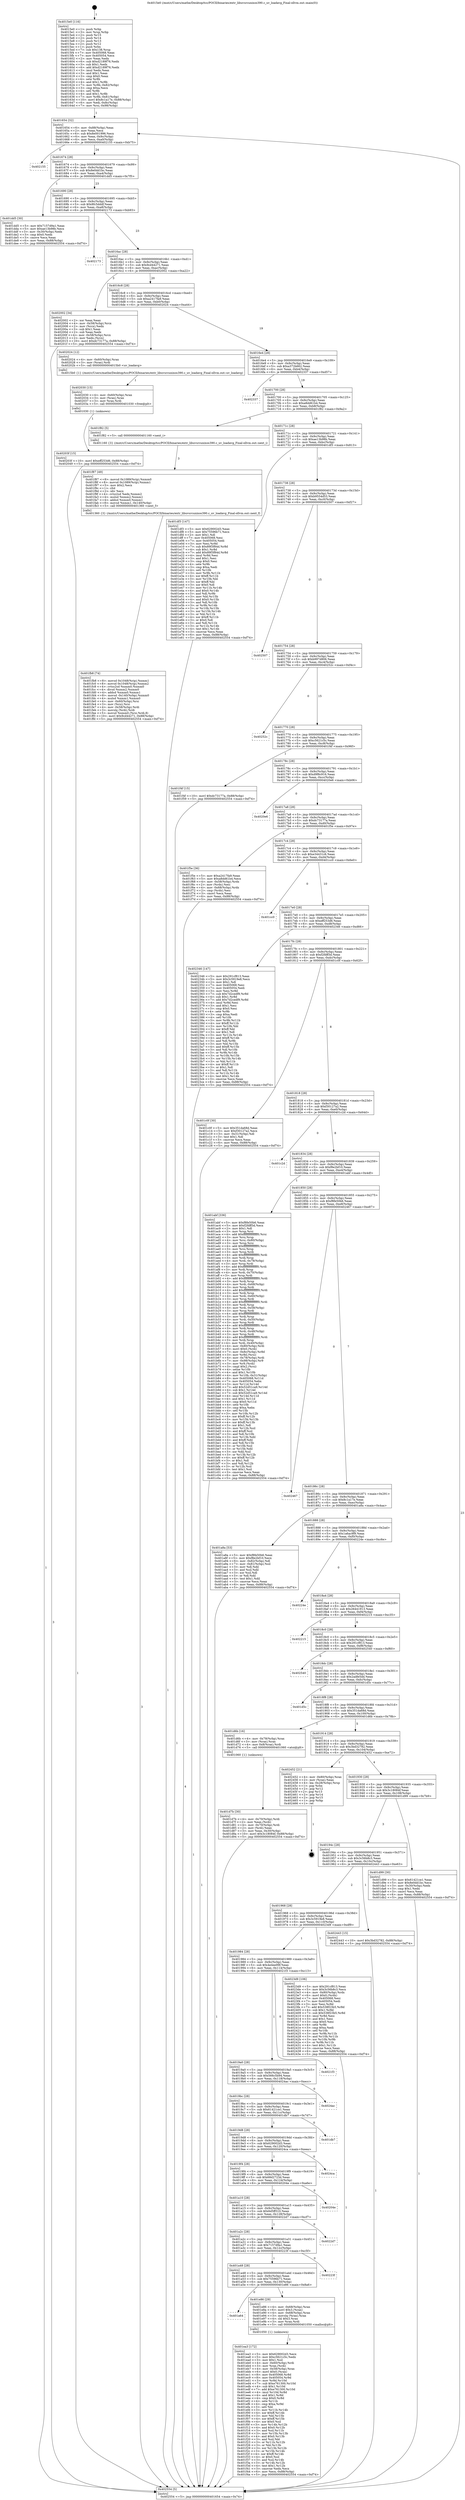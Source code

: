digraph "0x4015e0" {
  label = "0x4015e0 (/mnt/c/Users/mathe/Desktop/tcc/POCII/binaries/extr_libuvsrcunixos390.c_uv_loadavg_Final-ollvm.out::main(0))"
  labelloc = "t"
  node[shape=record]

  Entry [label="",width=0.3,height=0.3,shape=circle,fillcolor=black,style=filled]
  "0x401654" [label="{
     0x401654 [32]\l
     | [instrs]\l
     &nbsp;&nbsp;0x401654 \<+6\>: mov -0x88(%rbp),%eax\l
     &nbsp;&nbsp;0x40165a \<+2\>: mov %eax,%ecx\l
     &nbsp;&nbsp;0x40165c \<+6\>: sub $0x8e001996,%ecx\l
     &nbsp;&nbsp;0x401662 \<+6\>: mov %eax,-0x9c(%rbp)\l
     &nbsp;&nbsp;0x401668 \<+6\>: mov %ecx,-0xa0(%rbp)\l
     &nbsp;&nbsp;0x40166e \<+6\>: je 0000000000402155 \<main+0xb75\>\l
  }"]
  "0x402155" [label="{
     0x402155\l
  }", style=dashed]
  "0x401674" [label="{
     0x401674 [28]\l
     | [instrs]\l
     &nbsp;&nbsp;0x401674 \<+5\>: jmp 0000000000401679 \<main+0x99\>\l
     &nbsp;&nbsp;0x401679 \<+6\>: mov -0x9c(%rbp),%eax\l
     &nbsp;&nbsp;0x40167f \<+5\>: sub $0x8e0dd1bc,%eax\l
     &nbsp;&nbsp;0x401684 \<+6\>: mov %eax,-0xa4(%rbp)\l
     &nbsp;&nbsp;0x40168a \<+6\>: je 0000000000401dd5 \<main+0x7f5\>\l
  }"]
  Exit [label="",width=0.3,height=0.3,shape=circle,fillcolor=black,style=filled,peripheries=2]
  "0x401dd5" [label="{
     0x401dd5 [30]\l
     | [instrs]\l
     &nbsp;&nbsp;0x401dd5 \<+5\>: mov $0x7157d9a1,%eax\l
     &nbsp;&nbsp;0x401dda \<+5\>: mov $0xae13b98b,%ecx\l
     &nbsp;&nbsp;0x401ddf \<+3\>: mov -0x30(%rbp),%edx\l
     &nbsp;&nbsp;0x401de2 \<+3\>: cmp $0x0,%edx\l
     &nbsp;&nbsp;0x401de5 \<+3\>: cmove %ecx,%eax\l
     &nbsp;&nbsp;0x401de8 \<+6\>: mov %eax,-0x88(%rbp)\l
     &nbsp;&nbsp;0x401dee \<+5\>: jmp 0000000000402554 \<main+0xf74\>\l
  }"]
  "0x401690" [label="{
     0x401690 [28]\l
     | [instrs]\l
     &nbsp;&nbsp;0x401690 \<+5\>: jmp 0000000000401695 \<main+0xb5\>\l
     &nbsp;&nbsp;0x401695 \<+6\>: mov -0x9c(%rbp),%eax\l
     &nbsp;&nbsp;0x40169b \<+5\>: sub $0x8fc5dddf,%eax\l
     &nbsp;&nbsp;0x4016a0 \<+6\>: mov %eax,-0xa8(%rbp)\l
     &nbsp;&nbsp;0x4016a6 \<+6\>: je 0000000000402173 \<main+0xb93\>\l
  }"]
  "0x40203f" [label="{
     0x40203f [15]\l
     | [instrs]\l
     &nbsp;&nbsp;0x40203f \<+10\>: movl $0xeff253d6,-0x88(%rbp)\l
     &nbsp;&nbsp;0x402049 \<+5\>: jmp 0000000000402554 \<main+0xf74\>\l
  }"]
  "0x402173" [label="{
     0x402173\l
  }", style=dashed]
  "0x4016ac" [label="{
     0x4016ac [28]\l
     | [instrs]\l
     &nbsp;&nbsp;0x4016ac \<+5\>: jmp 00000000004016b1 \<main+0xd1\>\l
     &nbsp;&nbsp;0x4016b1 \<+6\>: mov -0x9c(%rbp),%eax\l
     &nbsp;&nbsp;0x4016b7 \<+5\>: sub $0x9cd44271,%eax\l
     &nbsp;&nbsp;0x4016bc \<+6\>: mov %eax,-0xac(%rbp)\l
     &nbsp;&nbsp;0x4016c2 \<+6\>: je 0000000000402002 \<main+0xa22\>\l
  }"]
  "0x402030" [label="{
     0x402030 [15]\l
     | [instrs]\l
     &nbsp;&nbsp;0x402030 \<+4\>: mov -0x60(%rbp),%rax\l
     &nbsp;&nbsp;0x402034 \<+3\>: mov (%rax),%rax\l
     &nbsp;&nbsp;0x402037 \<+3\>: mov %rax,%rdi\l
     &nbsp;&nbsp;0x40203a \<+5\>: call 0000000000401030 \<free@plt\>\l
     | [calls]\l
     &nbsp;&nbsp;0x401030 \{1\} (unknown)\l
  }"]
  "0x402002" [label="{
     0x402002 [34]\l
     | [instrs]\l
     &nbsp;&nbsp;0x402002 \<+2\>: xor %eax,%eax\l
     &nbsp;&nbsp;0x402004 \<+4\>: mov -0x58(%rbp),%rcx\l
     &nbsp;&nbsp;0x402008 \<+2\>: mov (%rcx),%edx\l
     &nbsp;&nbsp;0x40200a \<+3\>: sub $0x1,%eax\l
     &nbsp;&nbsp;0x40200d \<+2\>: sub %eax,%edx\l
     &nbsp;&nbsp;0x40200f \<+4\>: mov -0x58(%rbp),%rcx\l
     &nbsp;&nbsp;0x402013 \<+2\>: mov %edx,(%rcx)\l
     &nbsp;&nbsp;0x402015 \<+10\>: movl $0xdc73177a,-0x88(%rbp)\l
     &nbsp;&nbsp;0x40201f \<+5\>: jmp 0000000000402554 \<main+0xf74\>\l
  }"]
  "0x4016c8" [label="{
     0x4016c8 [28]\l
     | [instrs]\l
     &nbsp;&nbsp;0x4016c8 \<+5\>: jmp 00000000004016cd \<main+0xed\>\l
     &nbsp;&nbsp;0x4016cd \<+6\>: mov -0x9c(%rbp),%eax\l
     &nbsp;&nbsp;0x4016d3 \<+5\>: sub $0xa2417fa9,%eax\l
     &nbsp;&nbsp;0x4016d8 \<+6\>: mov %eax,-0xb0(%rbp)\l
     &nbsp;&nbsp;0x4016de \<+6\>: je 0000000000402024 \<main+0xa44\>\l
  }"]
  "0x401fb8" [label="{
     0x401fb8 [74]\l
     | [instrs]\l
     &nbsp;&nbsp;0x401fb8 \<+8\>: movsd 0x1048(%rip),%xmm1\l
     &nbsp;&nbsp;0x401fc0 \<+8\>: movsd 0x1048(%rip),%xmm2\l
     &nbsp;&nbsp;0x401fc8 \<+4\>: cvtss2sd %xmm0,%xmm0\l
     &nbsp;&nbsp;0x401fcc \<+4\>: divsd %xmm2,%xmm0\l
     &nbsp;&nbsp;0x401fd0 \<+4\>: addsd %xmm0,%xmm1\l
     &nbsp;&nbsp;0x401fd4 \<+8\>: movsd -0x140(%rbp),%xmm0\l
     &nbsp;&nbsp;0x401fdc \<+4\>: mulsd %xmm1,%xmm0\l
     &nbsp;&nbsp;0x401fe0 \<+4\>: mov -0x60(%rbp),%rsi\l
     &nbsp;&nbsp;0x401fe4 \<+3\>: mov (%rsi),%rsi\l
     &nbsp;&nbsp;0x401fe7 \<+4\>: mov -0x58(%rbp),%rdi\l
     &nbsp;&nbsp;0x401feb \<+3\>: movslq (%rdi),%rdi\l
     &nbsp;&nbsp;0x401fee \<+5\>: movsd %xmm0,(%rsi,%rdi,8)\l
     &nbsp;&nbsp;0x401ff3 \<+10\>: movl $0x9cd44271,-0x88(%rbp)\l
     &nbsp;&nbsp;0x401ffd \<+5\>: jmp 0000000000402554 \<main+0xf74\>\l
  }"]
  "0x402024" [label="{
     0x402024 [12]\l
     | [instrs]\l
     &nbsp;&nbsp;0x402024 \<+4\>: mov -0x60(%rbp),%rax\l
     &nbsp;&nbsp;0x402028 \<+3\>: mov (%rax),%rdi\l
     &nbsp;&nbsp;0x40202b \<+5\>: call 00000000004015b0 \<uv_loadavg\>\l
     | [calls]\l
     &nbsp;&nbsp;0x4015b0 \{1\} (/mnt/c/Users/mathe/Desktop/tcc/POCII/binaries/extr_libuvsrcunixos390.c_uv_loadavg_Final-ollvm.out::uv_loadavg)\l
  }"]
  "0x4016e4" [label="{
     0x4016e4 [28]\l
     | [instrs]\l
     &nbsp;&nbsp;0x4016e4 \<+5\>: jmp 00000000004016e9 \<main+0x109\>\l
     &nbsp;&nbsp;0x4016e9 \<+6\>: mov -0x9c(%rbp),%eax\l
     &nbsp;&nbsp;0x4016ef \<+5\>: sub $0xa372b662,%eax\l
     &nbsp;&nbsp;0x4016f4 \<+6\>: mov %eax,-0xb4(%rbp)\l
     &nbsp;&nbsp;0x4016fa \<+6\>: je 0000000000402337 \<main+0xd57\>\l
  }"]
  "0x401f87" [label="{
     0x401f87 [49]\l
     | [instrs]\l
     &nbsp;&nbsp;0x401f87 \<+8\>: movsd 0x1089(%rip),%xmm0\l
     &nbsp;&nbsp;0x401f8f \<+8\>: movsd 0x1089(%rip),%xmm1\l
     &nbsp;&nbsp;0x401f97 \<+5\>: mov $0x2,%ecx\l
     &nbsp;&nbsp;0x401f9c \<+1\>: cltd\l
     &nbsp;&nbsp;0x401f9d \<+2\>: idiv %ecx\l
     &nbsp;&nbsp;0x401f9f \<+4\>: cvtsi2sd %edx,%xmm2\l
     &nbsp;&nbsp;0x401fa3 \<+4\>: mulsd %xmm2,%xmm1\l
     &nbsp;&nbsp;0x401fa7 \<+4\>: addsd %xmm0,%xmm1\l
     &nbsp;&nbsp;0x401fab \<+8\>: movsd %xmm1,-0x140(%rbp)\l
     &nbsp;&nbsp;0x401fb3 \<+5\>: call 0000000000401360 \<next_f\>\l
     | [calls]\l
     &nbsp;&nbsp;0x401360 \{3\} (/mnt/c/Users/mathe/Desktop/tcc/POCII/binaries/extr_libuvsrcunixos390.c_uv_loadavg_Final-ollvm.out::next_f)\l
  }"]
  "0x402337" [label="{
     0x402337\l
  }", style=dashed]
  "0x401700" [label="{
     0x401700 [28]\l
     | [instrs]\l
     &nbsp;&nbsp;0x401700 \<+5\>: jmp 0000000000401705 \<main+0x125\>\l
     &nbsp;&nbsp;0x401705 \<+6\>: mov -0x9c(%rbp),%eax\l
     &nbsp;&nbsp;0x40170b \<+5\>: sub $0xa8dd61b4,%eax\l
     &nbsp;&nbsp;0x401710 \<+6\>: mov %eax,-0xb8(%rbp)\l
     &nbsp;&nbsp;0x401716 \<+6\>: je 0000000000401f82 \<main+0x9a2\>\l
  }"]
  "0x401ea3" [label="{
     0x401ea3 [172]\l
     | [instrs]\l
     &nbsp;&nbsp;0x401ea3 \<+5\>: mov $0x629002d3,%ecx\l
     &nbsp;&nbsp;0x401ea8 \<+5\>: mov $0xc5621c5c,%edx\l
     &nbsp;&nbsp;0x401ead \<+3\>: mov $0x1,%sil\l
     &nbsp;&nbsp;0x401eb0 \<+4\>: mov -0x60(%rbp),%rdi\l
     &nbsp;&nbsp;0x401eb4 \<+3\>: mov %rax,(%rdi)\l
     &nbsp;&nbsp;0x401eb7 \<+4\>: mov -0x58(%rbp),%rax\l
     &nbsp;&nbsp;0x401ebb \<+6\>: movl $0x0,(%rax)\l
     &nbsp;&nbsp;0x401ec1 \<+8\>: mov 0x405068,%r8d\l
     &nbsp;&nbsp;0x401ec9 \<+8\>: mov 0x405054,%r9d\l
     &nbsp;&nbsp;0x401ed1 \<+3\>: mov %r8d,%r10d\l
     &nbsp;&nbsp;0x401ed4 \<+7\>: sub $0xe761300,%r10d\l
     &nbsp;&nbsp;0x401edb \<+4\>: sub $0x1,%r10d\l
     &nbsp;&nbsp;0x401edf \<+7\>: add $0xe761300,%r10d\l
     &nbsp;&nbsp;0x401ee6 \<+4\>: imul %r10d,%r8d\l
     &nbsp;&nbsp;0x401eea \<+4\>: and $0x1,%r8d\l
     &nbsp;&nbsp;0x401eee \<+4\>: cmp $0x0,%r8d\l
     &nbsp;&nbsp;0x401ef2 \<+4\>: sete %r11b\l
     &nbsp;&nbsp;0x401ef6 \<+4\>: cmp $0xa,%r9d\l
     &nbsp;&nbsp;0x401efa \<+3\>: setl %bl\l
     &nbsp;&nbsp;0x401efd \<+3\>: mov %r11b,%r14b\l
     &nbsp;&nbsp;0x401f00 \<+4\>: xor $0xff,%r14b\l
     &nbsp;&nbsp;0x401f04 \<+3\>: mov %bl,%r15b\l
     &nbsp;&nbsp;0x401f07 \<+4\>: xor $0xff,%r15b\l
     &nbsp;&nbsp;0x401f0b \<+4\>: xor $0x0,%sil\l
     &nbsp;&nbsp;0x401f0f \<+3\>: mov %r14b,%r12b\l
     &nbsp;&nbsp;0x401f12 \<+4\>: and $0x0,%r12b\l
     &nbsp;&nbsp;0x401f16 \<+3\>: and %sil,%r11b\l
     &nbsp;&nbsp;0x401f19 \<+3\>: mov %r15b,%r13b\l
     &nbsp;&nbsp;0x401f1c \<+4\>: and $0x0,%r13b\l
     &nbsp;&nbsp;0x401f20 \<+3\>: and %sil,%bl\l
     &nbsp;&nbsp;0x401f23 \<+3\>: or %r11b,%r12b\l
     &nbsp;&nbsp;0x401f26 \<+3\>: or %bl,%r13b\l
     &nbsp;&nbsp;0x401f29 \<+3\>: xor %r13b,%r12b\l
     &nbsp;&nbsp;0x401f2c \<+3\>: or %r15b,%r14b\l
     &nbsp;&nbsp;0x401f2f \<+4\>: xor $0xff,%r14b\l
     &nbsp;&nbsp;0x401f33 \<+4\>: or $0x0,%sil\l
     &nbsp;&nbsp;0x401f37 \<+3\>: and %sil,%r14b\l
     &nbsp;&nbsp;0x401f3a \<+3\>: or %r14b,%r12b\l
     &nbsp;&nbsp;0x401f3d \<+4\>: test $0x1,%r12b\l
     &nbsp;&nbsp;0x401f41 \<+3\>: cmovne %edx,%ecx\l
     &nbsp;&nbsp;0x401f44 \<+6\>: mov %ecx,-0x88(%rbp)\l
     &nbsp;&nbsp;0x401f4a \<+5\>: jmp 0000000000402554 \<main+0xf74\>\l
  }"]
  "0x401f82" [label="{
     0x401f82 [5]\l
     | [instrs]\l
     &nbsp;&nbsp;0x401f82 \<+5\>: call 0000000000401160 \<next_i\>\l
     | [calls]\l
     &nbsp;&nbsp;0x401160 \{3\} (/mnt/c/Users/mathe/Desktop/tcc/POCII/binaries/extr_libuvsrcunixos390.c_uv_loadavg_Final-ollvm.out::next_i)\l
  }"]
  "0x40171c" [label="{
     0x40171c [28]\l
     | [instrs]\l
     &nbsp;&nbsp;0x40171c \<+5\>: jmp 0000000000401721 \<main+0x141\>\l
     &nbsp;&nbsp;0x401721 \<+6\>: mov -0x9c(%rbp),%eax\l
     &nbsp;&nbsp;0x401727 \<+5\>: sub $0xae13b98b,%eax\l
     &nbsp;&nbsp;0x40172c \<+6\>: mov %eax,-0xbc(%rbp)\l
     &nbsp;&nbsp;0x401732 \<+6\>: je 0000000000401df3 \<main+0x813\>\l
  }"]
  "0x401a64" [label="{
     0x401a64\l
  }", style=dashed]
  "0x401df3" [label="{
     0x401df3 [147]\l
     | [instrs]\l
     &nbsp;&nbsp;0x401df3 \<+5\>: mov $0x629002d3,%eax\l
     &nbsp;&nbsp;0x401df8 \<+5\>: mov $0x75596b71,%ecx\l
     &nbsp;&nbsp;0x401dfd \<+2\>: mov $0x1,%dl\l
     &nbsp;&nbsp;0x401dff \<+7\>: mov 0x405068,%esi\l
     &nbsp;&nbsp;0x401e06 \<+7\>: mov 0x405054,%edi\l
     &nbsp;&nbsp;0x401e0d \<+3\>: mov %esi,%r8d\l
     &nbsp;&nbsp;0x401e10 \<+7\>: sub $0x89f3f84d,%r8d\l
     &nbsp;&nbsp;0x401e17 \<+4\>: sub $0x1,%r8d\l
     &nbsp;&nbsp;0x401e1b \<+7\>: add $0x89f3f84d,%r8d\l
     &nbsp;&nbsp;0x401e22 \<+4\>: imul %r8d,%esi\l
     &nbsp;&nbsp;0x401e26 \<+3\>: and $0x1,%esi\l
     &nbsp;&nbsp;0x401e29 \<+3\>: cmp $0x0,%esi\l
     &nbsp;&nbsp;0x401e2c \<+4\>: sete %r9b\l
     &nbsp;&nbsp;0x401e30 \<+3\>: cmp $0xa,%edi\l
     &nbsp;&nbsp;0x401e33 \<+4\>: setl %r10b\l
     &nbsp;&nbsp;0x401e37 \<+3\>: mov %r9b,%r11b\l
     &nbsp;&nbsp;0x401e3a \<+4\>: xor $0xff,%r11b\l
     &nbsp;&nbsp;0x401e3e \<+3\>: mov %r10b,%bl\l
     &nbsp;&nbsp;0x401e41 \<+3\>: xor $0xff,%bl\l
     &nbsp;&nbsp;0x401e44 \<+3\>: xor $0x0,%dl\l
     &nbsp;&nbsp;0x401e47 \<+3\>: mov %r11b,%r14b\l
     &nbsp;&nbsp;0x401e4a \<+4\>: and $0x0,%r14b\l
     &nbsp;&nbsp;0x401e4e \<+3\>: and %dl,%r9b\l
     &nbsp;&nbsp;0x401e51 \<+3\>: mov %bl,%r15b\l
     &nbsp;&nbsp;0x401e54 \<+4\>: and $0x0,%r15b\l
     &nbsp;&nbsp;0x401e58 \<+3\>: and %dl,%r10b\l
     &nbsp;&nbsp;0x401e5b \<+3\>: or %r9b,%r14b\l
     &nbsp;&nbsp;0x401e5e \<+3\>: or %r10b,%r15b\l
     &nbsp;&nbsp;0x401e61 \<+3\>: xor %r15b,%r14b\l
     &nbsp;&nbsp;0x401e64 \<+3\>: or %bl,%r11b\l
     &nbsp;&nbsp;0x401e67 \<+4\>: xor $0xff,%r11b\l
     &nbsp;&nbsp;0x401e6b \<+3\>: or $0x0,%dl\l
     &nbsp;&nbsp;0x401e6e \<+3\>: and %dl,%r11b\l
     &nbsp;&nbsp;0x401e71 \<+3\>: or %r11b,%r14b\l
     &nbsp;&nbsp;0x401e74 \<+4\>: test $0x1,%r14b\l
     &nbsp;&nbsp;0x401e78 \<+3\>: cmovne %ecx,%eax\l
     &nbsp;&nbsp;0x401e7b \<+6\>: mov %eax,-0x88(%rbp)\l
     &nbsp;&nbsp;0x401e81 \<+5\>: jmp 0000000000402554 \<main+0xf74\>\l
  }"]
  "0x401738" [label="{
     0x401738 [28]\l
     | [instrs]\l
     &nbsp;&nbsp;0x401738 \<+5\>: jmp 000000000040173d \<main+0x15d\>\l
     &nbsp;&nbsp;0x40173d \<+6\>: mov -0x9c(%rbp),%eax\l
     &nbsp;&nbsp;0x401743 \<+5\>: sub $0xb9554d53,%eax\l
     &nbsp;&nbsp;0x401748 \<+6\>: mov %eax,-0xc0(%rbp)\l
     &nbsp;&nbsp;0x40174e \<+6\>: je 0000000000402507 \<main+0xf27\>\l
  }"]
  "0x401e86" [label="{
     0x401e86 [29]\l
     | [instrs]\l
     &nbsp;&nbsp;0x401e86 \<+4\>: mov -0x68(%rbp),%rax\l
     &nbsp;&nbsp;0x401e8a \<+6\>: movl $0x3,(%rax)\l
     &nbsp;&nbsp;0x401e90 \<+4\>: mov -0x68(%rbp),%rax\l
     &nbsp;&nbsp;0x401e94 \<+3\>: movslq (%rax),%rax\l
     &nbsp;&nbsp;0x401e97 \<+4\>: shl $0x3,%rax\l
     &nbsp;&nbsp;0x401e9b \<+3\>: mov %rax,%rdi\l
     &nbsp;&nbsp;0x401e9e \<+5\>: call 0000000000401050 \<malloc@plt\>\l
     | [calls]\l
     &nbsp;&nbsp;0x401050 \{1\} (unknown)\l
  }"]
  "0x402507" [label="{
     0x402507\l
  }", style=dashed]
  "0x401754" [label="{
     0x401754 [28]\l
     | [instrs]\l
     &nbsp;&nbsp;0x401754 \<+5\>: jmp 0000000000401759 \<main+0x179\>\l
     &nbsp;&nbsp;0x401759 \<+6\>: mov -0x9c(%rbp),%eax\l
     &nbsp;&nbsp;0x40175f \<+5\>: sub $0xb997d806,%eax\l
     &nbsp;&nbsp;0x401764 \<+6\>: mov %eax,-0xc4(%rbp)\l
     &nbsp;&nbsp;0x40176a \<+6\>: je 000000000040252c \<main+0xf4c\>\l
  }"]
  "0x401a48" [label="{
     0x401a48 [28]\l
     | [instrs]\l
     &nbsp;&nbsp;0x401a48 \<+5\>: jmp 0000000000401a4d \<main+0x46d\>\l
     &nbsp;&nbsp;0x401a4d \<+6\>: mov -0x9c(%rbp),%eax\l
     &nbsp;&nbsp;0x401a53 \<+5\>: sub $0x75596b71,%eax\l
     &nbsp;&nbsp;0x401a58 \<+6\>: mov %eax,-0x130(%rbp)\l
     &nbsp;&nbsp;0x401a5e \<+6\>: je 0000000000401e86 \<main+0x8a6\>\l
  }"]
  "0x40252c" [label="{
     0x40252c\l
  }", style=dashed]
  "0x401770" [label="{
     0x401770 [28]\l
     | [instrs]\l
     &nbsp;&nbsp;0x401770 \<+5\>: jmp 0000000000401775 \<main+0x195\>\l
     &nbsp;&nbsp;0x401775 \<+6\>: mov -0x9c(%rbp),%eax\l
     &nbsp;&nbsp;0x40177b \<+5\>: sub $0xc5621c5c,%eax\l
     &nbsp;&nbsp;0x401780 \<+6\>: mov %eax,-0xc8(%rbp)\l
     &nbsp;&nbsp;0x401786 \<+6\>: je 0000000000401f4f \<main+0x96f\>\l
  }"]
  "0x40223f" [label="{
     0x40223f\l
  }", style=dashed]
  "0x401f4f" [label="{
     0x401f4f [15]\l
     | [instrs]\l
     &nbsp;&nbsp;0x401f4f \<+10\>: movl $0xdc73177a,-0x88(%rbp)\l
     &nbsp;&nbsp;0x401f59 \<+5\>: jmp 0000000000402554 \<main+0xf74\>\l
  }"]
  "0x40178c" [label="{
     0x40178c [28]\l
     | [instrs]\l
     &nbsp;&nbsp;0x40178c \<+5\>: jmp 0000000000401791 \<main+0x1b1\>\l
     &nbsp;&nbsp;0x401791 \<+6\>: mov -0x9c(%rbp),%eax\l
     &nbsp;&nbsp;0x401797 \<+5\>: sub $0xd9f6c916,%eax\l
     &nbsp;&nbsp;0x40179c \<+6\>: mov %eax,-0xcc(%rbp)\l
     &nbsp;&nbsp;0x4017a2 \<+6\>: je 00000000004020e6 \<main+0xb06\>\l
  }"]
  "0x401a2c" [label="{
     0x401a2c [28]\l
     | [instrs]\l
     &nbsp;&nbsp;0x401a2c \<+5\>: jmp 0000000000401a31 \<main+0x451\>\l
     &nbsp;&nbsp;0x401a31 \<+6\>: mov -0x9c(%rbp),%eax\l
     &nbsp;&nbsp;0x401a37 \<+5\>: sub $0x7157d9a1,%eax\l
     &nbsp;&nbsp;0x401a3c \<+6\>: mov %eax,-0x12c(%rbp)\l
     &nbsp;&nbsp;0x401a42 \<+6\>: je 000000000040223f \<main+0xc5f\>\l
  }"]
  "0x4020e6" [label="{
     0x4020e6\l
  }", style=dashed]
  "0x4017a8" [label="{
     0x4017a8 [28]\l
     | [instrs]\l
     &nbsp;&nbsp;0x4017a8 \<+5\>: jmp 00000000004017ad \<main+0x1cd\>\l
     &nbsp;&nbsp;0x4017ad \<+6\>: mov -0x9c(%rbp),%eax\l
     &nbsp;&nbsp;0x4017b3 \<+5\>: sub $0xdc73177a,%eax\l
     &nbsp;&nbsp;0x4017b8 \<+6\>: mov %eax,-0xd0(%rbp)\l
     &nbsp;&nbsp;0x4017be \<+6\>: je 0000000000401f5e \<main+0x97e\>\l
  }"]
  "0x4022d7" [label="{
     0x4022d7\l
  }", style=dashed]
  "0x401f5e" [label="{
     0x401f5e [36]\l
     | [instrs]\l
     &nbsp;&nbsp;0x401f5e \<+5\>: mov $0xa2417fa9,%eax\l
     &nbsp;&nbsp;0x401f63 \<+5\>: mov $0xa8dd61b4,%ecx\l
     &nbsp;&nbsp;0x401f68 \<+4\>: mov -0x58(%rbp),%rdx\l
     &nbsp;&nbsp;0x401f6c \<+2\>: mov (%rdx),%esi\l
     &nbsp;&nbsp;0x401f6e \<+4\>: mov -0x68(%rbp),%rdx\l
     &nbsp;&nbsp;0x401f72 \<+2\>: cmp (%rdx),%esi\l
     &nbsp;&nbsp;0x401f74 \<+3\>: cmovl %ecx,%eax\l
     &nbsp;&nbsp;0x401f77 \<+6\>: mov %eax,-0x88(%rbp)\l
     &nbsp;&nbsp;0x401f7d \<+5\>: jmp 0000000000402554 \<main+0xf74\>\l
  }"]
  "0x4017c4" [label="{
     0x4017c4 [28]\l
     | [instrs]\l
     &nbsp;&nbsp;0x4017c4 \<+5\>: jmp 00000000004017c9 \<main+0x1e9\>\l
     &nbsp;&nbsp;0x4017c9 \<+6\>: mov -0x9c(%rbp),%eax\l
     &nbsp;&nbsp;0x4017cf \<+5\>: sub $0xe34431c6,%eax\l
     &nbsp;&nbsp;0x4017d4 \<+6\>: mov %eax,-0xd4(%rbp)\l
     &nbsp;&nbsp;0x4017da \<+6\>: je 0000000000401cc0 \<main+0x6e0\>\l
  }"]
  "0x401a10" [label="{
     0x401a10 [28]\l
     | [instrs]\l
     &nbsp;&nbsp;0x401a10 \<+5\>: jmp 0000000000401a15 \<main+0x435\>\l
     &nbsp;&nbsp;0x401a15 \<+6\>: mov -0x9c(%rbp),%eax\l
     &nbsp;&nbsp;0x401a1b \<+5\>: sub $0x6d5ff310,%eax\l
     &nbsp;&nbsp;0x401a20 \<+6\>: mov %eax,-0x128(%rbp)\l
     &nbsp;&nbsp;0x401a26 \<+6\>: je 00000000004022d7 \<main+0xcf7\>\l
  }"]
  "0x401cc0" [label="{
     0x401cc0\l
  }", style=dashed]
  "0x4017e0" [label="{
     0x4017e0 [28]\l
     | [instrs]\l
     &nbsp;&nbsp;0x4017e0 \<+5\>: jmp 00000000004017e5 \<main+0x205\>\l
     &nbsp;&nbsp;0x4017e5 \<+6\>: mov -0x9c(%rbp),%eax\l
     &nbsp;&nbsp;0x4017eb \<+5\>: sub $0xeff253d6,%eax\l
     &nbsp;&nbsp;0x4017f0 \<+6\>: mov %eax,-0xd8(%rbp)\l
     &nbsp;&nbsp;0x4017f6 \<+6\>: je 0000000000402346 \<main+0xd66\>\l
  }"]
  "0x40204e" [label="{
     0x40204e\l
  }", style=dashed]
  "0x402346" [label="{
     0x402346 [147]\l
     | [instrs]\l
     &nbsp;&nbsp;0x402346 \<+5\>: mov $0x291cf813,%eax\l
     &nbsp;&nbsp;0x40234b \<+5\>: mov $0x3c5919e8,%ecx\l
     &nbsp;&nbsp;0x402350 \<+2\>: mov $0x1,%dl\l
     &nbsp;&nbsp;0x402352 \<+7\>: mov 0x405068,%esi\l
     &nbsp;&nbsp;0x402359 \<+7\>: mov 0x405054,%edi\l
     &nbsp;&nbsp;0x402360 \<+3\>: mov %esi,%r8d\l
     &nbsp;&nbsp;0x402363 \<+7\>: sub $0x7d2cedf9,%r8d\l
     &nbsp;&nbsp;0x40236a \<+4\>: sub $0x1,%r8d\l
     &nbsp;&nbsp;0x40236e \<+7\>: add $0x7d2cedf9,%r8d\l
     &nbsp;&nbsp;0x402375 \<+4\>: imul %r8d,%esi\l
     &nbsp;&nbsp;0x402379 \<+3\>: and $0x1,%esi\l
     &nbsp;&nbsp;0x40237c \<+3\>: cmp $0x0,%esi\l
     &nbsp;&nbsp;0x40237f \<+4\>: sete %r9b\l
     &nbsp;&nbsp;0x402383 \<+3\>: cmp $0xa,%edi\l
     &nbsp;&nbsp;0x402386 \<+4\>: setl %r10b\l
     &nbsp;&nbsp;0x40238a \<+3\>: mov %r9b,%r11b\l
     &nbsp;&nbsp;0x40238d \<+4\>: xor $0xff,%r11b\l
     &nbsp;&nbsp;0x402391 \<+3\>: mov %r10b,%bl\l
     &nbsp;&nbsp;0x402394 \<+3\>: xor $0xff,%bl\l
     &nbsp;&nbsp;0x402397 \<+3\>: xor $0x1,%dl\l
     &nbsp;&nbsp;0x40239a \<+3\>: mov %r11b,%r14b\l
     &nbsp;&nbsp;0x40239d \<+4\>: and $0xff,%r14b\l
     &nbsp;&nbsp;0x4023a1 \<+3\>: and %dl,%r9b\l
     &nbsp;&nbsp;0x4023a4 \<+3\>: mov %bl,%r15b\l
     &nbsp;&nbsp;0x4023a7 \<+4\>: and $0xff,%r15b\l
     &nbsp;&nbsp;0x4023ab \<+3\>: and %dl,%r10b\l
     &nbsp;&nbsp;0x4023ae \<+3\>: or %r9b,%r14b\l
     &nbsp;&nbsp;0x4023b1 \<+3\>: or %r10b,%r15b\l
     &nbsp;&nbsp;0x4023b4 \<+3\>: xor %r15b,%r14b\l
     &nbsp;&nbsp;0x4023b7 \<+3\>: or %bl,%r11b\l
     &nbsp;&nbsp;0x4023ba \<+4\>: xor $0xff,%r11b\l
     &nbsp;&nbsp;0x4023be \<+3\>: or $0x1,%dl\l
     &nbsp;&nbsp;0x4023c1 \<+3\>: and %dl,%r11b\l
     &nbsp;&nbsp;0x4023c4 \<+3\>: or %r11b,%r14b\l
     &nbsp;&nbsp;0x4023c7 \<+4\>: test $0x1,%r14b\l
     &nbsp;&nbsp;0x4023cb \<+3\>: cmovne %ecx,%eax\l
     &nbsp;&nbsp;0x4023ce \<+6\>: mov %eax,-0x88(%rbp)\l
     &nbsp;&nbsp;0x4023d4 \<+5\>: jmp 0000000000402554 \<main+0xf74\>\l
  }"]
  "0x4017fc" [label="{
     0x4017fc [28]\l
     | [instrs]\l
     &nbsp;&nbsp;0x4017fc \<+5\>: jmp 0000000000401801 \<main+0x221\>\l
     &nbsp;&nbsp;0x401801 \<+6\>: mov -0x9c(%rbp),%eax\l
     &nbsp;&nbsp;0x401807 \<+5\>: sub $0xf2fdff3d,%eax\l
     &nbsp;&nbsp;0x40180c \<+6\>: mov %eax,-0xdc(%rbp)\l
     &nbsp;&nbsp;0x401812 \<+6\>: je 0000000000401c0f \<main+0x62f\>\l
  }"]
  "0x4019f4" [label="{
     0x4019f4 [28]\l
     | [instrs]\l
     &nbsp;&nbsp;0x4019f4 \<+5\>: jmp 00000000004019f9 \<main+0x419\>\l
     &nbsp;&nbsp;0x4019f9 \<+6\>: mov -0x9c(%rbp),%eax\l
     &nbsp;&nbsp;0x4019ff \<+5\>: sub $0x68d2723d,%eax\l
     &nbsp;&nbsp;0x401a04 \<+6\>: mov %eax,-0x124(%rbp)\l
     &nbsp;&nbsp;0x401a0a \<+6\>: je 000000000040204e \<main+0xa6e\>\l
  }"]
  "0x401c0f" [label="{
     0x401c0f [30]\l
     | [instrs]\l
     &nbsp;&nbsp;0x401c0f \<+5\>: mov $0x351da68d,%eax\l
     &nbsp;&nbsp;0x401c14 \<+5\>: mov $0xf30127a2,%ecx\l
     &nbsp;&nbsp;0x401c19 \<+3\>: mov -0x31(%rbp),%dl\l
     &nbsp;&nbsp;0x401c1c \<+3\>: test $0x1,%dl\l
     &nbsp;&nbsp;0x401c1f \<+3\>: cmovne %ecx,%eax\l
     &nbsp;&nbsp;0x401c22 \<+6\>: mov %eax,-0x88(%rbp)\l
     &nbsp;&nbsp;0x401c28 \<+5\>: jmp 0000000000402554 \<main+0xf74\>\l
  }"]
  "0x401818" [label="{
     0x401818 [28]\l
     | [instrs]\l
     &nbsp;&nbsp;0x401818 \<+5\>: jmp 000000000040181d \<main+0x23d\>\l
     &nbsp;&nbsp;0x40181d \<+6\>: mov -0x9c(%rbp),%eax\l
     &nbsp;&nbsp;0x401823 \<+5\>: sub $0xf30127a2,%eax\l
     &nbsp;&nbsp;0x401828 \<+6\>: mov %eax,-0xe0(%rbp)\l
     &nbsp;&nbsp;0x40182e \<+6\>: je 0000000000401c2d \<main+0x64d\>\l
  }"]
  "0x4024ca" [label="{
     0x4024ca\l
  }", style=dashed]
  "0x401c2d" [label="{
     0x401c2d\l
  }", style=dashed]
  "0x401834" [label="{
     0x401834 [28]\l
     | [instrs]\l
     &nbsp;&nbsp;0x401834 \<+5\>: jmp 0000000000401839 \<main+0x259\>\l
     &nbsp;&nbsp;0x401839 \<+6\>: mov -0x9c(%rbp),%eax\l
     &nbsp;&nbsp;0x40183f \<+5\>: sub $0xf8e2bf10,%eax\l
     &nbsp;&nbsp;0x401844 \<+6\>: mov %eax,-0xe4(%rbp)\l
     &nbsp;&nbsp;0x40184a \<+6\>: je 0000000000401abf \<main+0x4df\>\l
  }"]
  "0x4019d8" [label="{
     0x4019d8 [28]\l
     | [instrs]\l
     &nbsp;&nbsp;0x4019d8 \<+5\>: jmp 00000000004019dd \<main+0x3fd\>\l
     &nbsp;&nbsp;0x4019dd \<+6\>: mov -0x9c(%rbp),%eax\l
     &nbsp;&nbsp;0x4019e3 \<+5\>: sub $0x629002d3,%eax\l
     &nbsp;&nbsp;0x4019e8 \<+6\>: mov %eax,-0x120(%rbp)\l
     &nbsp;&nbsp;0x4019ee \<+6\>: je 00000000004024ca \<main+0xeea\>\l
  }"]
  "0x401abf" [label="{
     0x401abf [336]\l
     | [instrs]\l
     &nbsp;&nbsp;0x401abf \<+5\>: mov $0xf8fe50b6,%eax\l
     &nbsp;&nbsp;0x401ac4 \<+5\>: mov $0xf2fdff3d,%ecx\l
     &nbsp;&nbsp;0x401ac9 \<+2\>: mov $0x1,%dl\l
     &nbsp;&nbsp;0x401acb \<+3\>: mov %rsp,%rsi\l
     &nbsp;&nbsp;0x401ace \<+4\>: add $0xfffffffffffffff0,%rsi\l
     &nbsp;&nbsp;0x401ad2 \<+3\>: mov %rsi,%rsp\l
     &nbsp;&nbsp;0x401ad5 \<+4\>: mov %rsi,-0x80(%rbp)\l
     &nbsp;&nbsp;0x401ad9 \<+3\>: mov %rsp,%rsi\l
     &nbsp;&nbsp;0x401adc \<+4\>: add $0xfffffffffffffff0,%rsi\l
     &nbsp;&nbsp;0x401ae0 \<+3\>: mov %rsi,%rsp\l
     &nbsp;&nbsp;0x401ae3 \<+3\>: mov %rsp,%rdi\l
     &nbsp;&nbsp;0x401ae6 \<+4\>: add $0xfffffffffffffff0,%rdi\l
     &nbsp;&nbsp;0x401aea \<+3\>: mov %rdi,%rsp\l
     &nbsp;&nbsp;0x401aed \<+4\>: mov %rdi,-0x78(%rbp)\l
     &nbsp;&nbsp;0x401af1 \<+3\>: mov %rsp,%rdi\l
     &nbsp;&nbsp;0x401af4 \<+4\>: add $0xfffffffffffffff0,%rdi\l
     &nbsp;&nbsp;0x401af8 \<+3\>: mov %rdi,%rsp\l
     &nbsp;&nbsp;0x401afb \<+4\>: mov %rdi,-0x70(%rbp)\l
     &nbsp;&nbsp;0x401aff \<+3\>: mov %rsp,%rdi\l
     &nbsp;&nbsp;0x401b02 \<+4\>: add $0xfffffffffffffff0,%rdi\l
     &nbsp;&nbsp;0x401b06 \<+3\>: mov %rdi,%rsp\l
     &nbsp;&nbsp;0x401b09 \<+4\>: mov %rdi,-0x68(%rbp)\l
     &nbsp;&nbsp;0x401b0d \<+3\>: mov %rsp,%rdi\l
     &nbsp;&nbsp;0x401b10 \<+4\>: add $0xfffffffffffffff0,%rdi\l
     &nbsp;&nbsp;0x401b14 \<+3\>: mov %rdi,%rsp\l
     &nbsp;&nbsp;0x401b17 \<+4\>: mov %rdi,-0x60(%rbp)\l
     &nbsp;&nbsp;0x401b1b \<+3\>: mov %rsp,%rdi\l
     &nbsp;&nbsp;0x401b1e \<+4\>: add $0xfffffffffffffff0,%rdi\l
     &nbsp;&nbsp;0x401b22 \<+3\>: mov %rdi,%rsp\l
     &nbsp;&nbsp;0x401b25 \<+4\>: mov %rdi,-0x58(%rbp)\l
     &nbsp;&nbsp;0x401b29 \<+3\>: mov %rsp,%rdi\l
     &nbsp;&nbsp;0x401b2c \<+4\>: add $0xfffffffffffffff0,%rdi\l
     &nbsp;&nbsp;0x401b30 \<+3\>: mov %rdi,%rsp\l
     &nbsp;&nbsp;0x401b33 \<+4\>: mov %rdi,-0x50(%rbp)\l
     &nbsp;&nbsp;0x401b37 \<+3\>: mov %rsp,%rdi\l
     &nbsp;&nbsp;0x401b3a \<+4\>: add $0xfffffffffffffff0,%rdi\l
     &nbsp;&nbsp;0x401b3e \<+3\>: mov %rdi,%rsp\l
     &nbsp;&nbsp;0x401b41 \<+4\>: mov %rdi,-0x48(%rbp)\l
     &nbsp;&nbsp;0x401b45 \<+3\>: mov %rsp,%rdi\l
     &nbsp;&nbsp;0x401b48 \<+4\>: add $0xfffffffffffffff0,%rdi\l
     &nbsp;&nbsp;0x401b4c \<+3\>: mov %rdi,%rsp\l
     &nbsp;&nbsp;0x401b4f \<+4\>: mov %rdi,-0x40(%rbp)\l
     &nbsp;&nbsp;0x401b53 \<+4\>: mov -0x80(%rbp),%rdi\l
     &nbsp;&nbsp;0x401b57 \<+6\>: movl $0x0,(%rdi)\l
     &nbsp;&nbsp;0x401b5d \<+7\>: mov -0x8c(%rbp),%r8d\l
     &nbsp;&nbsp;0x401b64 \<+3\>: mov %r8d,(%rsi)\l
     &nbsp;&nbsp;0x401b67 \<+4\>: mov -0x78(%rbp),%rdi\l
     &nbsp;&nbsp;0x401b6b \<+7\>: mov -0x98(%rbp),%r9\l
     &nbsp;&nbsp;0x401b72 \<+3\>: mov %r9,(%rdi)\l
     &nbsp;&nbsp;0x401b75 \<+3\>: cmpl $0x2,(%rsi)\l
     &nbsp;&nbsp;0x401b78 \<+4\>: setne %r10b\l
     &nbsp;&nbsp;0x401b7c \<+4\>: and $0x1,%r10b\l
     &nbsp;&nbsp;0x401b80 \<+4\>: mov %r10b,-0x31(%rbp)\l
     &nbsp;&nbsp;0x401b84 \<+8\>: mov 0x405068,%r11d\l
     &nbsp;&nbsp;0x401b8c \<+7\>: mov 0x405054,%ebx\l
     &nbsp;&nbsp;0x401b93 \<+3\>: mov %r11d,%r14d\l
     &nbsp;&nbsp;0x401b96 \<+7\>: add $0x52d51ca9,%r14d\l
     &nbsp;&nbsp;0x401b9d \<+4\>: sub $0x1,%r14d\l
     &nbsp;&nbsp;0x401ba1 \<+7\>: sub $0x52d51ca9,%r14d\l
     &nbsp;&nbsp;0x401ba8 \<+4\>: imul %r14d,%r11d\l
     &nbsp;&nbsp;0x401bac \<+4\>: and $0x1,%r11d\l
     &nbsp;&nbsp;0x401bb0 \<+4\>: cmp $0x0,%r11d\l
     &nbsp;&nbsp;0x401bb4 \<+4\>: sete %r10b\l
     &nbsp;&nbsp;0x401bb8 \<+3\>: cmp $0xa,%ebx\l
     &nbsp;&nbsp;0x401bbb \<+4\>: setl %r15b\l
     &nbsp;&nbsp;0x401bbf \<+3\>: mov %r10b,%r12b\l
     &nbsp;&nbsp;0x401bc2 \<+4\>: xor $0xff,%r12b\l
     &nbsp;&nbsp;0x401bc6 \<+3\>: mov %r15b,%r13b\l
     &nbsp;&nbsp;0x401bc9 \<+4\>: xor $0xff,%r13b\l
     &nbsp;&nbsp;0x401bcd \<+3\>: xor $0x1,%dl\l
     &nbsp;&nbsp;0x401bd0 \<+3\>: mov %r12b,%sil\l
     &nbsp;&nbsp;0x401bd3 \<+4\>: and $0xff,%sil\l
     &nbsp;&nbsp;0x401bd7 \<+3\>: and %dl,%r10b\l
     &nbsp;&nbsp;0x401bda \<+3\>: mov %r13b,%dil\l
     &nbsp;&nbsp;0x401bdd \<+4\>: and $0xff,%dil\l
     &nbsp;&nbsp;0x401be1 \<+3\>: and %dl,%r15b\l
     &nbsp;&nbsp;0x401be4 \<+3\>: or %r10b,%sil\l
     &nbsp;&nbsp;0x401be7 \<+3\>: or %r15b,%dil\l
     &nbsp;&nbsp;0x401bea \<+3\>: xor %dil,%sil\l
     &nbsp;&nbsp;0x401bed \<+3\>: or %r13b,%r12b\l
     &nbsp;&nbsp;0x401bf0 \<+4\>: xor $0xff,%r12b\l
     &nbsp;&nbsp;0x401bf4 \<+3\>: or $0x1,%dl\l
     &nbsp;&nbsp;0x401bf7 \<+3\>: and %dl,%r12b\l
     &nbsp;&nbsp;0x401bfa \<+3\>: or %r12b,%sil\l
     &nbsp;&nbsp;0x401bfd \<+4\>: test $0x1,%sil\l
     &nbsp;&nbsp;0x401c01 \<+3\>: cmovne %ecx,%eax\l
     &nbsp;&nbsp;0x401c04 \<+6\>: mov %eax,-0x88(%rbp)\l
     &nbsp;&nbsp;0x401c0a \<+5\>: jmp 0000000000402554 \<main+0xf74\>\l
  }"]
  "0x401850" [label="{
     0x401850 [28]\l
     | [instrs]\l
     &nbsp;&nbsp;0x401850 \<+5\>: jmp 0000000000401855 \<main+0x275\>\l
     &nbsp;&nbsp;0x401855 \<+6\>: mov -0x9c(%rbp),%eax\l
     &nbsp;&nbsp;0x40185b \<+5\>: sub $0xf8fe50b6,%eax\l
     &nbsp;&nbsp;0x401860 \<+6\>: mov %eax,-0xe8(%rbp)\l
     &nbsp;&nbsp;0x401866 \<+6\>: je 0000000000402467 \<main+0xe87\>\l
  }"]
  "0x401db7" [label="{
     0x401db7\l
  }", style=dashed]
  "0x402467" [label="{
     0x402467\l
  }", style=dashed]
  "0x40186c" [label="{
     0x40186c [28]\l
     | [instrs]\l
     &nbsp;&nbsp;0x40186c \<+5\>: jmp 0000000000401871 \<main+0x291\>\l
     &nbsp;&nbsp;0x401871 \<+6\>: mov -0x9c(%rbp),%eax\l
     &nbsp;&nbsp;0x401877 \<+5\>: sub $0x8c1a17e,%eax\l
     &nbsp;&nbsp;0x40187c \<+6\>: mov %eax,-0xec(%rbp)\l
     &nbsp;&nbsp;0x401882 \<+6\>: je 0000000000401a8a \<main+0x4aa\>\l
  }"]
  "0x4019bc" [label="{
     0x4019bc [28]\l
     | [instrs]\l
     &nbsp;&nbsp;0x4019bc \<+5\>: jmp 00000000004019c1 \<main+0x3e1\>\l
     &nbsp;&nbsp;0x4019c1 \<+6\>: mov -0x9c(%rbp),%eax\l
     &nbsp;&nbsp;0x4019c7 \<+5\>: sub $0x61421ce1,%eax\l
     &nbsp;&nbsp;0x4019cc \<+6\>: mov %eax,-0x11c(%rbp)\l
     &nbsp;&nbsp;0x4019d2 \<+6\>: je 0000000000401db7 \<main+0x7d7\>\l
  }"]
  "0x401a8a" [label="{
     0x401a8a [53]\l
     | [instrs]\l
     &nbsp;&nbsp;0x401a8a \<+5\>: mov $0xf8fe50b6,%eax\l
     &nbsp;&nbsp;0x401a8f \<+5\>: mov $0xf8e2bf10,%ecx\l
     &nbsp;&nbsp;0x401a94 \<+6\>: mov -0x82(%rbp),%dl\l
     &nbsp;&nbsp;0x401a9a \<+7\>: mov -0x81(%rbp),%sil\l
     &nbsp;&nbsp;0x401aa1 \<+3\>: mov %dl,%dil\l
     &nbsp;&nbsp;0x401aa4 \<+3\>: and %sil,%dil\l
     &nbsp;&nbsp;0x401aa7 \<+3\>: xor %sil,%dl\l
     &nbsp;&nbsp;0x401aaa \<+3\>: or %dl,%dil\l
     &nbsp;&nbsp;0x401aad \<+4\>: test $0x1,%dil\l
     &nbsp;&nbsp;0x401ab1 \<+3\>: cmovne %ecx,%eax\l
     &nbsp;&nbsp;0x401ab4 \<+6\>: mov %eax,-0x88(%rbp)\l
     &nbsp;&nbsp;0x401aba \<+5\>: jmp 0000000000402554 \<main+0xf74\>\l
  }"]
  "0x401888" [label="{
     0x401888 [28]\l
     | [instrs]\l
     &nbsp;&nbsp;0x401888 \<+5\>: jmp 000000000040188d \<main+0x2ad\>\l
     &nbsp;&nbsp;0x40188d \<+6\>: mov -0x9c(%rbp),%eax\l
     &nbsp;&nbsp;0x401893 \<+5\>: sub $0x1a6ac9f9,%eax\l
     &nbsp;&nbsp;0x401898 \<+6\>: mov %eax,-0xf0(%rbp)\l
     &nbsp;&nbsp;0x40189e \<+6\>: je 000000000040224e \<main+0xc6e\>\l
  }"]
  "0x402554" [label="{
     0x402554 [5]\l
     | [instrs]\l
     &nbsp;&nbsp;0x402554 \<+5\>: jmp 0000000000401654 \<main+0x74\>\l
  }"]
  "0x4015e0" [label="{
     0x4015e0 [116]\l
     | [instrs]\l
     &nbsp;&nbsp;0x4015e0 \<+1\>: push %rbp\l
     &nbsp;&nbsp;0x4015e1 \<+3\>: mov %rsp,%rbp\l
     &nbsp;&nbsp;0x4015e4 \<+2\>: push %r15\l
     &nbsp;&nbsp;0x4015e6 \<+2\>: push %r14\l
     &nbsp;&nbsp;0x4015e8 \<+2\>: push %r13\l
     &nbsp;&nbsp;0x4015ea \<+2\>: push %r12\l
     &nbsp;&nbsp;0x4015ec \<+1\>: push %rbx\l
     &nbsp;&nbsp;0x4015ed \<+7\>: sub $0x138,%rsp\l
     &nbsp;&nbsp;0x4015f4 \<+7\>: mov 0x405068,%eax\l
     &nbsp;&nbsp;0x4015fb \<+7\>: mov 0x405054,%ecx\l
     &nbsp;&nbsp;0x401602 \<+2\>: mov %eax,%edx\l
     &nbsp;&nbsp;0x401604 \<+6\>: sub $0xd2189f76,%edx\l
     &nbsp;&nbsp;0x40160a \<+3\>: sub $0x1,%edx\l
     &nbsp;&nbsp;0x40160d \<+6\>: add $0xd2189f76,%edx\l
     &nbsp;&nbsp;0x401613 \<+3\>: imul %edx,%eax\l
     &nbsp;&nbsp;0x401616 \<+3\>: and $0x1,%eax\l
     &nbsp;&nbsp;0x401619 \<+3\>: cmp $0x0,%eax\l
     &nbsp;&nbsp;0x40161c \<+4\>: sete %r8b\l
     &nbsp;&nbsp;0x401620 \<+4\>: and $0x1,%r8b\l
     &nbsp;&nbsp;0x401624 \<+7\>: mov %r8b,-0x82(%rbp)\l
     &nbsp;&nbsp;0x40162b \<+3\>: cmp $0xa,%ecx\l
     &nbsp;&nbsp;0x40162e \<+4\>: setl %r8b\l
     &nbsp;&nbsp;0x401632 \<+4\>: and $0x1,%r8b\l
     &nbsp;&nbsp;0x401636 \<+7\>: mov %r8b,-0x81(%rbp)\l
     &nbsp;&nbsp;0x40163d \<+10\>: movl $0x8c1a17e,-0x88(%rbp)\l
     &nbsp;&nbsp;0x401647 \<+6\>: mov %edi,-0x8c(%rbp)\l
     &nbsp;&nbsp;0x40164d \<+7\>: mov %rsi,-0x98(%rbp)\l
  }"]
  "0x4024ac" [label="{
     0x4024ac\l
  }", style=dashed]
  "0x4019a0" [label="{
     0x4019a0 [28]\l
     | [instrs]\l
     &nbsp;&nbsp;0x4019a0 \<+5\>: jmp 00000000004019a5 \<main+0x3c5\>\l
     &nbsp;&nbsp;0x4019a5 \<+6\>: mov -0x9c(%rbp),%eax\l
     &nbsp;&nbsp;0x4019ab \<+5\>: sub $0x566c5b94,%eax\l
     &nbsp;&nbsp;0x4019b0 \<+6\>: mov %eax,-0x118(%rbp)\l
     &nbsp;&nbsp;0x4019b6 \<+6\>: je 00000000004024ac \<main+0xecc\>\l
  }"]
  "0x40224e" [label="{
     0x40224e\l
  }", style=dashed]
  "0x4018a4" [label="{
     0x4018a4 [28]\l
     | [instrs]\l
     &nbsp;&nbsp;0x4018a4 \<+5\>: jmp 00000000004018a9 \<main+0x2c9\>\l
     &nbsp;&nbsp;0x4018a9 \<+6\>: mov -0x9c(%rbp),%eax\l
     &nbsp;&nbsp;0x4018af \<+5\>: sub $0x26441913,%eax\l
     &nbsp;&nbsp;0x4018b4 \<+6\>: mov %eax,-0xf4(%rbp)\l
     &nbsp;&nbsp;0x4018ba \<+6\>: je 0000000000402215 \<main+0xc35\>\l
  }"]
  "0x4021f3" [label="{
     0x4021f3\l
  }", style=dashed]
  "0x402215" [label="{
     0x402215\l
  }", style=dashed]
  "0x4018c0" [label="{
     0x4018c0 [28]\l
     | [instrs]\l
     &nbsp;&nbsp;0x4018c0 \<+5\>: jmp 00000000004018c5 \<main+0x2e5\>\l
     &nbsp;&nbsp;0x4018c5 \<+6\>: mov -0x9c(%rbp),%eax\l
     &nbsp;&nbsp;0x4018cb \<+5\>: sub $0x291cf813,%eax\l
     &nbsp;&nbsp;0x4018d0 \<+6\>: mov %eax,-0xf8(%rbp)\l
     &nbsp;&nbsp;0x4018d6 \<+6\>: je 0000000000402540 \<main+0xf60\>\l
  }"]
  "0x401984" [label="{
     0x401984 [28]\l
     | [instrs]\l
     &nbsp;&nbsp;0x401984 \<+5\>: jmp 0000000000401989 \<main+0x3a9\>\l
     &nbsp;&nbsp;0x401989 \<+6\>: mov -0x9c(%rbp),%eax\l
     &nbsp;&nbsp;0x40198f \<+5\>: sub $0x4e4ee99f,%eax\l
     &nbsp;&nbsp;0x401994 \<+6\>: mov %eax,-0x114(%rbp)\l
     &nbsp;&nbsp;0x40199a \<+6\>: je 00000000004021f3 \<main+0xc13\>\l
  }"]
  "0x402540" [label="{
     0x402540\l
  }", style=dashed]
  "0x4018dc" [label="{
     0x4018dc [28]\l
     | [instrs]\l
     &nbsp;&nbsp;0x4018dc \<+5\>: jmp 00000000004018e1 \<main+0x301\>\l
     &nbsp;&nbsp;0x4018e1 \<+6\>: mov -0x9c(%rbp),%eax\l
     &nbsp;&nbsp;0x4018e7 \<+5\>: sub $0x2adfe5dd,%eax\l
     &nbsp;&nbsp;0x4018ec \<+6\>: mov %eax,-0xfc(%rbp)\l
     &nbsp;&nbsp;0x4018f2 \<+6\>: je 0000000000401d5c \<main+0x77c\>\l
  }"]
  "0x4023d9" [label="{
     0x4023d9 [106]\l
     | [instrs]\l
     &nbsp;&nbsp;0x4023d9 \<+5\>: mov $0x291cf813,%eax\l
     &nbsp;&nbsp;0x4023de \<+5\>: mov $0x3c56b8c3,%ecx\l
     &nbsp;&nbsp;0x4023e3 \<+4\>: mov -0x80(%rbp),%rdx\l
     &nbsp;&nbsp;0x4023e7 \<+6\>: movl $0x0,(%rdx)\l
     &nbsp;&nbsp;0x4023ed \<+7\>: mov 0x405068,%esi\l
     &nbsp;&nbsp;0x4023f4 \<+7\>: mov 0x405054,%edi\l
     &nbsp;&nbsp;0x4023fb \<+3\>: mov %esi,%r8d\l
     &nbsp;&nbsp;0x4023fe \<+7\>: add $0x538f23b5,%r8d\l
     &nbsp;&nbsp;0x402405 \<+4\>: sub $0x1,%r8d\l
     &nbsp;&nbsp;0x402409 \<+7\>: sub $0x538f23b5,%r8d\l
     &nbsp;&nbsp;0x402410 \<+4\>: imul %r8d,%esi\l
     &nbsp;&nbsp;0x402414 \<+3\>: and $0x1,%esi\l
     &nbsp;&nbsp;0x402417 \<+3\>: cmp $0x0,%esi\l
     &nbsp;&nbsp;0x40241a \<+4\>: sete %r9b\l
     &nbsp;&nbsp;0x40241e \<+3\>: cmp $0xa,%edi\l
     &nbsp;&nbsp;0x402421 \<+4\>: setl %r10b\l
     &nbsp;&nbsp;0x402425 \<+3\>: mov %r9b,%r11b\l
     &nbsp;&nbsp;0x402428 \<+3\>: and %r10b,%r11b\l
     &nbsp;&nbsp;0x40242b \<+3\>: xor %r10b,%r9b\l
     &nbsp;&nbsp;0x40242e \<+3\>: or %r9b,%r11b\l
     &nbsp;&nbsp;0x402431 \<+4\>: test $0x1,%r11b\l
     &nbsp;&nbsp;0x402435 \<+3\>: cmovne %ecx,%eax\l
     &nbsp;&nbsp;0x402438 \<+6\>: mov %eax,-0x88(%rbp)\l
     &nbsp;&nbsp;0x40243e \<+5\>: jmp 0000000000402554 \<main+0xf74\>\l
  }"]
  "0x401d5c" [label="{
     0x401d5c\l
  }", style=dashed]
  "0x4018f8" [label="{
     0x4018f8 [28]\l
     | [instrs]\l
     &nbsp;&nbsp;0x4018f8 \<+5\>: jmp 00000000004018fd \<main+0x31d\>\l
     &nbsp;&nbsp;0x4018fd \<+6\>: mov -0x9c(%rbp),%eax\l
     &nbsp;&nbsp;0x401903 \<+5\>: sub $0x351da68d,%eax\l
     &nbsp;&nbsp;0x401908 \<+6\>: mov %eax,-0x100(%rbp)\l
     &nbsp;&nbsp;0x40190e \<+6\>: je 0000000000401d6b \<main+0x78b\>\l
  }"]
  "0x401968" [label="{
     0x401968 [28]\l
     | [instrs]\l
     &nbsp;&nbsp;0x401968 \<+5\>: jmp 000000000040196d \<main+0x38d\>\l
     &nbsp;&nbsp;0x40196d \<+6\>: mov -0x9c(%rbp),%eax\l
     &nbsp;&nbsp;0x401973 \<+5\>: sub $0x3c5919e8,%eax\l
     &nbsp;&nbsp;0x401978 \<+6\>: mov %eax,-0x110(%rbp)\l
     &nbsp;&nbsp;0x40197e \<+6\>: je 00000000004023d9 \<main+0xdf9\>\l
  }"]
  "0x401d6b" [label="{
     0x401d6b [16]\l
     | [instrs]\l
     &nbsp;&nbsp;0x401d6b \<+4\>: mov -0x78(%rbp),%rax\l
     &nbsp;&nbsp;0x401d6f \<+3\>: mov (%rax),%rax\l
     &nbsp;&nbsp;0x401d72 \<+4\>: mov 0x8(%rax),%rdi\l
     &nbsp;&nbsp;0x401d76 \<+5\>: call 0000000000401060 \<atoi@plt\>\l
     | [calls]\l
     &nbsp;&nbsp;0x401060 \{1\} (unknown)\l
  }"]
  "0x401914" [label="{
     0x401914 [28]\l
     | [instrs]\l
     &nbsp;&nbsp;0x401914 \<+5\>: jmp 0000000000401919 \<main+0x339\>\l
     &nbsp;&nbsp;0x401919 \<+6\>: mov -0x9c(%rbp),%eax\l
     &nbsp;&nbsp;0x40191f \<+5\>: sub $0x3bd32782,%eax\l
     &nbsp;&nbsp;0x401924 \<+6\>: mov %eax,-0x104(%rbp)\l
     &nbsp;&nbsp;0x40192a \<+6\>: je 0000000000402452 \<main+0xe72\>\l
  }"]
  "0x401d7b" [label="{
     0x401d7b [30]\l
     | [instrs]\l
     &nbsp;&nbsp;0x401d7b \<+4\>: mov -0x70(%rbp),%rdi\l
     &nbsp;&nbsp;0x401d7f \<+2\>: mov %eax,(%rdi)\l
     &nbsp;&nbsp;0x401d81 \<+4\>: mov -0x70(%rbp),%rdi\l
     &nbsp;&nbsp;0x401d85 \<+2\>: mov (%rdi),%eax\l
     &nbsp;&nbsp;0x401d87 \<+3\>: mov %eax,-0x30(%rbp)\l
     &nbsp;&nbsp;0x401d8a \<+10\>: movl $0x3c18084f,-0x88(%rbp)\l
     &nbsp;&nbsp;0x401d94 \<+5\>: jmp 0000000000402554 \<main+0xf74\>\l
  }"]
  "0x402443" [label="{
     0x402443 [15]\l
     | [instrs]\l
     &nbsp;&nbsp;0x402443 \<+10\>: movl $0x3bd32782,-0x88(%rbp)\l
     &nbsp;&nbsp;0x40244d \<+5\>: jmp 0000000000402554 \<main+0xf74\>\l
  }"]
  "0x402452" [label="{
     0x402452 [21]\l
     | [instrs]\l
     &nbsp;&nbsp;0x402452 \<+4\>: mov -0x80(%rbp),%rax\l
     &nbsp;&nbsp;0x402456 \<+2\>: mov (%rax),%eax\l
     &nbsp;&nbsp;0x402458 \<+4\>: lea -0x28(%rbp),%rsp\l
     &nbsp;&nbsp;0x40245c \<+1\>: pop %rbx\l
     &nbsp;&nbsp;0x40245d \<+2\>: pop %r12\l
     &nbsp;&nbsp;0x40245f \<+2\>: pop %r13\l
     &nbsp;&nbsp;0x402461 \<+2\>: pop %r14\l
     &nbsp;&nbsp;0x402463 \<+2\>: pop %r15\l
     &nbsp;&nbsp;0x402465 \<+1\>: pop %rbp\l
     &nbsp;&nbsp;0x402466 \<+1\>: ret\l
  }"]
  "0x401930" [label="{
     0x401930 [28]\l
     | [instrs]\l
     &nbsp;&nbsp;0x401930 \<+5\>: jmp 0000000000401935 \<main+0x355\>\l
     &nbsp;&nbsp;0x401935 \<+6\>: mov -0x9c(%rbp),%eax\l
     &nbsp;&nbsp;0x40193b \<+5\>: sub $0x3c18084f,%eax\l
     &nbsp;&nbsp;0x401940 \<+6\>: mov %eax,-0x108(%rbp)\l
     &nbsp;&nbsp;0x401946 \<+6\>: je 0000000000401d99 \<main+0x7b9\>\l
  }"]
  "0x40194c" [label="{
     0x40194c [28]\l
     | [instrs]\l
     &nbsp;&nbsp;0x40194c \<+5\>: jmp 0000000000401951 \<main+0x371\>\l
     &nbsp;&nbsp;0x401951 \<+6\>: mov -0x9c(%rbp),%eax\l
     &nbsp;&nbsp;0x401957 \<+5\>: sub $0x3c56b8c3,%eax\l
     &nbsp;&nbsp;0x40195c \<+6\>: mov %eax,-0x10c(%rbp)\l
     &nbsp;&nbsp;0x401962 \<+6\>: je 0000000000402443 \<main+0xe63\>\l
  }"]
  "0x401d99" [label="{
     0x401d99 [30]\l
     | [instrs]\l
     &nbsp;&nbsp;0x401d99 \<+5\>: mov $0x61421ce1,%eax\l
     &nbsp;&nbsp;0x401d9e \<+5\>: mov $0x8e0dd1bc,%ecx\l
     &nbsp;&nbsp;0x401da3 \<+3\>: mov -0x30(%rbp),%edx\l
     &nbsp;&nbsp;0x401da6 \<+3\>: cmp $0x1,%edx\l
     &nbsp;&nbsp;0x401da9 \<+3\>: cmovl %ecx,%eax\l
     &nbsp;&nbsp;0x401dac \<+6\>: mov %eax,-0x88(%rbp)\l
     &nbsp;&nbsp;0x401db2 \<+5\>: jmp 0000000000402554 \<main+0xf74\>\l
  }"]
  Entry -> "0x4015e0" [label=" 1"]
  "0x401654" -> "0x402155" [label=" 0"]
  "0x401654" -> "0x401674" [label=" 24"]
  "0x402452" -> Exit [label=" 1"]
  "0x401674" -> "0x401dd5" [label=" 1"]
  "0x401674" -> "0x401690" [label=" 23"]
  "0x402443" -> "0x402554" [label=" 1"]
  "0x401690" -> "0x402173" [label=" 0"]
  "0x401690" -> "0x4016ac" [label=" 23"]
  "0x4023d9" -> "0x402554" [label=" 1"]
  "0x4016ac" -> "0x402002" [label=" 3"]
  "0x4016ac" -> "0x4016c8" [label=" 20"]
  "0x402346" -> "0x402554" [label=" 1"]
  "0x4016c8" -> "0x402024" [label=" 1"]
  "0x4016c8" -> "0x4016e4" [label=" 19"]
  "0x40203f" -> "0x402554" [label=" 1"]
  "0x4016e4" -> "0x402337" [label=" 0"]
  "0x4016e4" -> "0x401700" [label=" 19"]
  "0x402030" -> "0x40203f" [label=" 1"]
  "0x401700" -> "0x401f82" [label=" 3"]
  "0x401700" -> "0x40171c" [label=" 16"]
  "0x402024" -> "0x402030" [label=" 1"]
  "0x40171c" -> "0x401df3" [label=" 1"]
  "0x40171c" -> "0x401738" [label=" 15"]
  "0x402002" -> "0x402554" [label=" 3"]
  "0x401738" -> "0x402507" [label=" 0"]
  "0x401738" -> "0x401754" [label=" 15"]
  "0x401fb8" -> "0x402554" [label=" 3"]
  "0x401754" -> "0x40252c" [label=" 0"]
  "0x401754" -> "0x401770" [label=" 15"]
  "0x401f82" -> "0x401f87" [label=" 3"]
  "0x401770" -> "0x401f4f" [label=" 1"]
  "0x401770" -> "0x40178c" [label=" 14"]
  "0x401f5e" -> "0x402554" [label=" 4"]
  "0x40178c" -> "0x4020e6" [label=" 0"]
  "0x40178c" -> "0x4017a8" [label=" 14"]
  "0x401ea3" -> "0x402554" [label=" 1"]
  "0x4017a8" -> "0x401f5e" [label=" 4"]
  "0x4017a8" -> "0x4017c4" [label=" 10"]
  "0x401e86" -> "0x401ea3" [label=" 1"]
  "0x4017c4" -> "0x401cc0" [label=" 0"]
  "0x4017c4" -> "0x4017e0" [label=" 10"]
  "0x401a48" -> "0x401e86" [label=" 1"]
  "0x4017e0" -> "0x402346" [label=" 1"]
  "0x4017e0" -> "0x4017fc" [label=" 9"]
  "0x401f87" -> "0x401fb8" [label=" 3"]
  "0x4017fc" -> "0x401c0f" [label=" 1"]
  "0x4017fc" -> "0x401818" [label=" 8"]
  "0x401a2c" -> "0x40223f" [label=" 0"]
  "0x401818" -> "0x401c2d" [label=" 0"]
  "0x401818" -> "0x401834" [label=" 8"]
  "0x401f4f" -> "0x402554" [label=" 1"]
  "0x401834" -> "0x401abf" [label=" 1"]
  "0x401834" -> "0x401850" [label=" 7"]
  "0x401a10" -> "0x4022d7" [label=" 0"]
  "0x401850" -> "0x402467" [label=" 0"]
  "0x401850" -> "0x40186c" [label=" 7"]
  "0x401a48" -> "0x401a64" [label=" 0"]
  "0x40186c" -> "0x401a8a" [label=" 1"]
  "0x40186c" -> "0x401888" [label=" 6"]
  "0x401a8a" -> "0x402554" [label=" 1"]
  "0x4015e0" -> "0x401654" [label=" 1"]
  "0x402554" -> "0x401654" [label=" 23"]
  "0x4019f4" -> "0x40204e" [label=" 0"]
  "0x401abf" -> "0x402554" [label=" 1"]
  "0x401c0f" -> "0x402554" [label=" 1"]
  "0x401a2c" -> "0x401a48" [label=" 1"]
  "0x401888" -> "0x40224e" [label=" 0"]
  "0x401888" -> "0x4018a4" [label=" 6"]
  "0x4019d8" -> "0x4024ca" [label=" 0"]
  "0x4018a4" -> "0x402215" [label=" 0"]
  "0x4018a4" -> "0x4018c0" [label=" 6"]
  "0x401a10" -> "0x401a2c" [label=" 1"]
  "0x4018c0" -> "0x402540" [label=" 0"]
  "0x4018c0" -> "0x4018dc" [label=" 6"]
  "0x4019bc" -> "0x401db7" [label=" 0"]
  "0x4018dc" -> "0x401d5c" [label=" 0"]
  "0x4018dc" -> "0x4018f8" [label=" 6"]
  "0x4019f4" -> "0x401a10" [label=" 1"]
  "0x4018f8" -> "0x401d6b" [label=" 1"]
  "0x4018f8" -> "0x401914" [label=" 5"]
  "0x401d6b" -> "0x401d7b" [label=" 1"]
  "0x401d7b" -> "0x402554" [label=" 1"]
  "0x4019a0" -> "0x4024ac" [label=" 0"]
  "0x401914" -> "0x402452" [label=" 1"]
  "0x401914" -> "0x401930" [label=" 4"]
  "0x4019d8" -> "0x4019f4" [label=" 1"]
  "0x401930" -> "0x401d99" [label=" 1"]
  "0x401930" -> "0x40194c" [label=" 3"]
  "0x401d99" -> "0x402554" [label=" 1"]
  "0x401dd5" -> "0x402554" [label=" 1"]
  "0x401df3" -> "0x402554" [label=" 1"]
  "0x401984" -> "0x4019a0" [label=" 1"]
  "0x40194c" -> "0x402443" [label=" 1"]
  "0x40194c" -> "0x401968" [label=" 2"]
  "0x4019a0" -> "0x4019bc" [label=" 1"]
  "0x401968" -> "0x4023d9" [label=" 1"]
  "0x401968" -> "0x401984" [label=" 1"]
  "0x4019bc" -> "0x4019d8" [label=" 1"]
  "0x401984" -> "0x4021f3" [label=" 0"]
}
